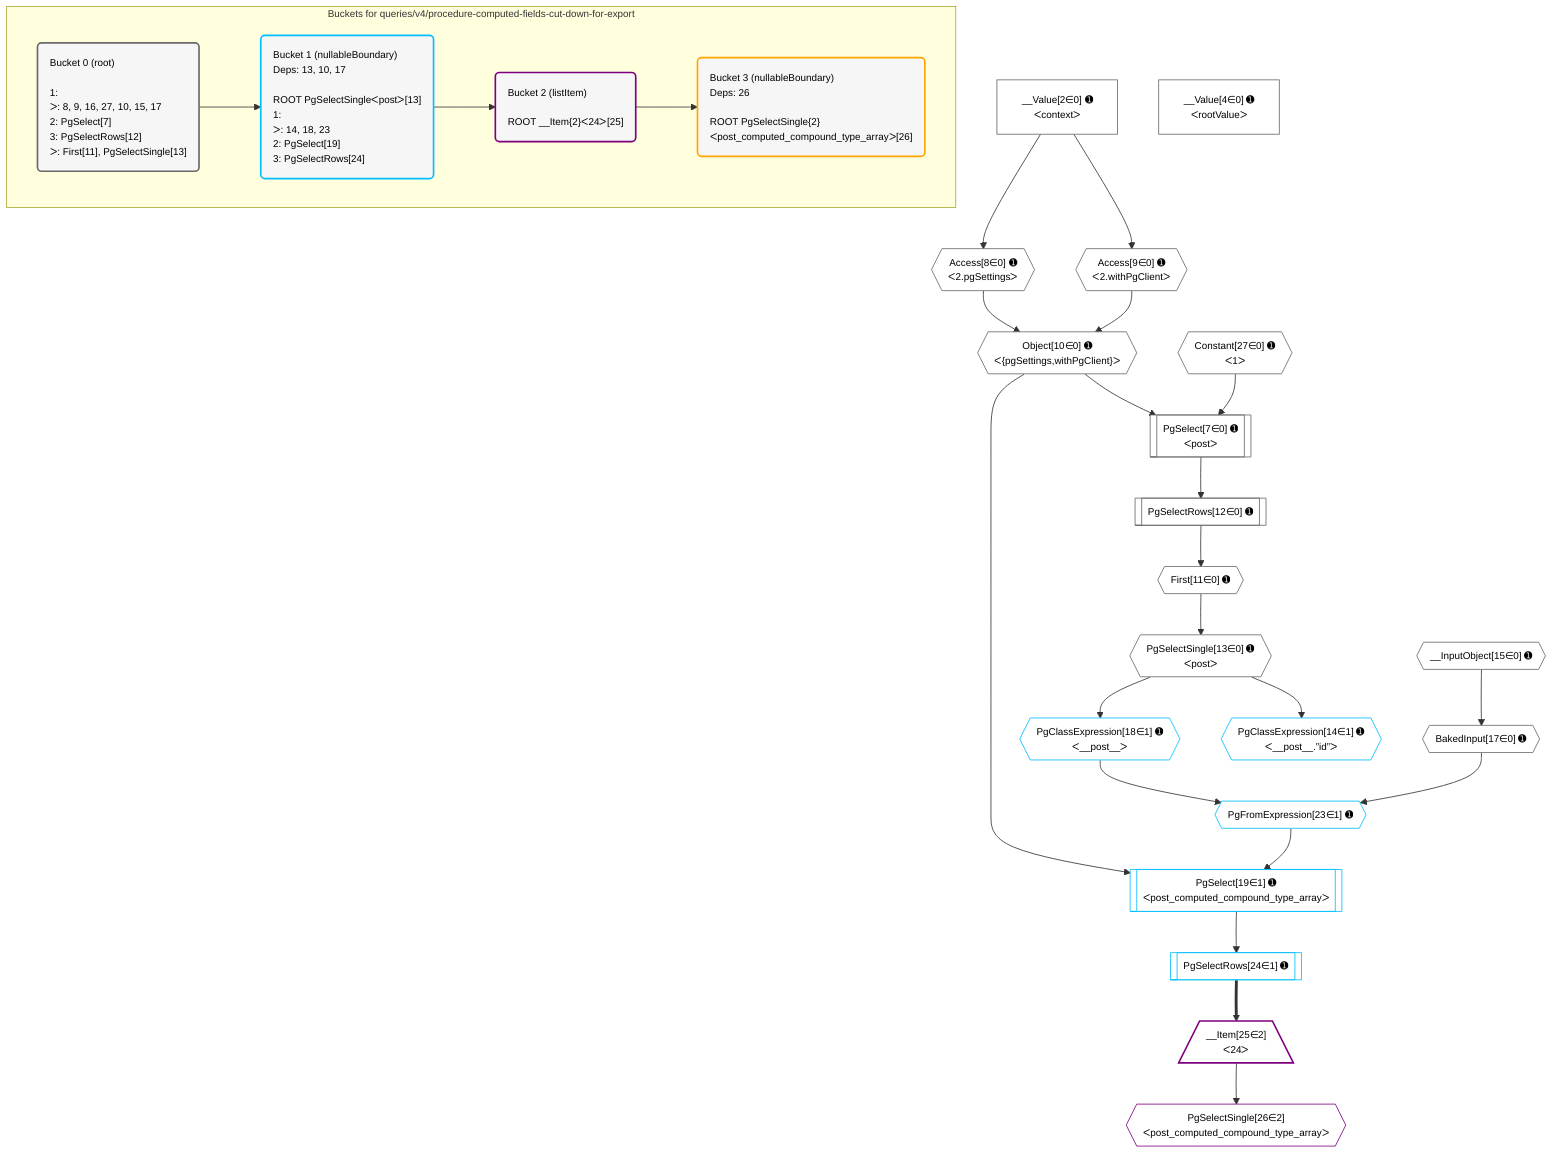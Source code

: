 %%{init: {'themeVariables': { 'fontSize': '12px'}}}%%
graph TD
    classDef path fill:#eee,stroke:#000,color:#000
    classDef plan fill:#fff,stroke-width:1px,color:#000
    classDef itemplan fill:#fff,stroke-width:2px,color:#000
    classDef unbatchedplan fill:#dff,stroke-width:1px,color:#000
    classDef sideeffectplan fill:#fcc,stroke-width:2px,color:#000
    classDef bucket fill:#f6f6f6,color:#000,stroke-width:2px,text-align:left


    %% plan dependencies
    PgSelect7[["PgSelect[7∈0] ➊<br />ᐸpostᐳ"]]:::plan
    Object10{{"Object[10∈0] ➊<br />ᐸ{pgSettings,withPgClient}ᐳ"}}:::plan
    Constant27{{"Constant[27∈0] ➊<br />ᐸ1ᐳ"}}:::plan
    Object10 & Constant27 --> PgSelect7
    Access8{{"Access[8∈0] ➊<br />ᐸ2.pgSettingsᐳ"}}:::plan
    Access9{{"Access[9∈0] ➊<br />ᐸ2.withPgClientᐳ"}}:::plan
    Access8 & Access9 --> Object10
    __Value2["__Value[2∈0] ➊<br />ᐸcontextᐳ"]:::plan
    __Value2 --> Access8
    __Value2 --> Access9
    First11{{"First[11∈0] ➊"}}:::plan
    PgSelectRows12[["PgSelectRows[12∈0] ➊"]]:::plan
    PgSelectRows12 --> First11
    PgSelect7 --> PgSelectRows12
    PgSelectSingle13{{"PgSelectSingle[13∈0] ➊<br />ᐸpostᐳ"}}:::plan
    First11 --> PgSelectSingle13
    __InputObject15{{"__InputObject[15∈0] ➊"}}:::plan
    BakedInput17{{"BakedInput[17∈0] ➊"}}:::plan
    __InputObject15 --> BakedInput17
    __Value4["__Value[4∈0] ➊<br />ᐸrootValueᐳ"]:::plan
    PgSelect19[["PgSelect[19∈1] ➊<br />ᐸpost_computed_compound_type_arrayᐳ"]]:::plan
    PgFromExpression23{{"PgFromExpression[23∈1] ➊"}}:::plan
    Object10 & PgFromExpression23 --> PgSelect19
    PgClassExpression18{{"PgClassExpression[18∈1] ➊<br />ᐸ__post__ᐳ"}}:::plan
    PgClassExpression18 & BakedInput17 --> PgFromExpression23
    PgClassExpression14{{"PgClassExpression[14∈1] ➊<br />ᐸ__post__.”id”ᐳ"}}:::plan
    PgSelectSingle13 --> PgClassExpression14
    PgSelectSingle13 --> PgClassExpression18
    PgSelectRows24[["PgSelectRows[24∈1] ➊"]]:::plan
    PgSelect19 --> PgSelectRows24
    __Item25[/"__Item[25∈2]<br />ᐸ24ᐳ"\]:::itemplan
    PgSelectRows24 ==> __Item25
    PgSelectSingle26{{"PgSelectSingle[26∈2]<br />ᐸpost_computed_compound_type_arrayᐳ"}}:::plan
    __Item25 --> PgSelectSingle26

    %% define steps

    subgraph "Buckets for queries/v4/procedure-computed-fields-cut-down-for-export"
    Bucket0("Bucket 0 (root)<br /><br />1: <br />ᐳ: 8, 9, 16, 27, 10, 15, 17<br />2: PgSelect[7]<br />3: PgSelectRows[12]<br />ᐳ: First[11], PgSelectSingle[13]"):::bucket
    classDef bucket0 stroke:#696969
    class Bucket0,__Value2,__Value4,PgSelect7,Access8,Access9,Object10,First11,PgSelectRows12,PgSelectSingle13,__InputObject15,BakedInput17,Constant27 bucket0
    Bucket1("Bucket 1 (nullableBoundary)<br />Deps: 13, 10, 17<br /><br />ROOT PgSelectSingleᐸpostᐳ[13]<br />1: <br />ᐳ: 14, 18, 23<br />2: PgSelect[19]<br />3: PgSelectRows[24]"):::bucket
    classDef bucket1 stroke:#00bfff
    class Bucket1,PgClassExpression14,PgClassExpression18,PgSelect19,PgFromExpression23,PgSelectRows24 bucket1
    Bucket2("Bucket 2 (listItem)<br /><br />ROOT __Item{2}ᐸ24ᐳ[25]"):::bucket
    classDef bucket2 stroke:#7f007f
    class Bucket2,__Item25,PgSelectSingle26 bucket2
    Bucket3("Bucket 3 (nullableBoundary)<br />Deps: 26<br /><br />ROOT PgSelectSingle{2}ᐸpost_computed_compound_type_arrayᐳ[26]"):::bucket
    classDef bucket3 stroke:#ffa500
    class Bucket3 bucket3
    Bucket0 --> Bucket1
    Bucket1 --> Bucket2
    Bucket2 --> Bucket3
    end
